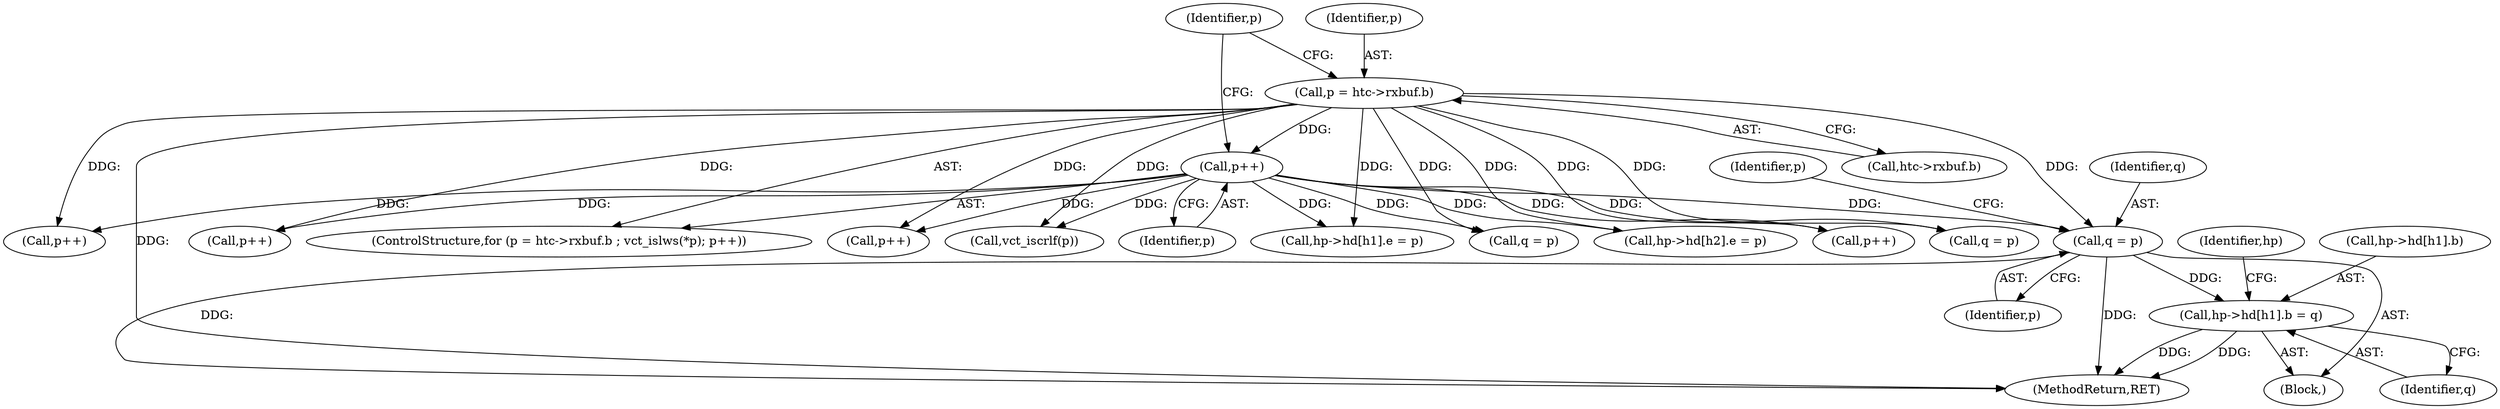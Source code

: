 digraph "0_Varnish-Cache_85e8468bec9416bd7e16b0d80cb820ecd2b330c3_0@array" {
"1000160" [label="(Call,hp->hd[h1].b = q)"];
"1000143" [label="(Call,q = p)"];
"1000140" [label="(Call,p++)"];
"1000130" [label="(Call,p = htc->rxbuf.b)"];
"1000254" [label="(Call,vct_iscrlf(p))"];
"1000240" [label="(Call,p++)"];
"1000116" [label="(Block,)"];
"1000151" [label="(Call,p++)"];
"1000144" [label="(Identifier,q)"];
"1000129" [label="(ControlStructure,for (p = htc->rxbuf.b ; vct_islws(*p); p++))"];
"1000359" [label="(MethodReturn,RET)"];
"1000199" [label="(Call,p++)"];
"1000169" [label="(Call,hp->hd[h1].e = p)"];
"1000249" [label="(Call,q = p)"];
"1000140" [label="(Call,p++)"];
"1000217" [label="(Call,hp->hd[h2].e = p)"];
"1000141" [label="(Identifier,p)"];
"1000161" [label="(Call,hp->hd[h1].b)"];
"1000143" [label="(Call,q = p)"];
"1000173" [label="(Identifier,hp)"];
"1000182" [label="(Call,p++)"];
"1000150" [label="(Identifier,p)"];
"1000139" [label="(Identifier,p)"];
"1000131" [label="(Identifier,p)"];
"1000145" [label="(Identifier,p)"];
"1000191" [label="(Call,q = p)"];
"1000132" [label="(Call,htc->rxbuf.b)"];
"1000160" [label="(Call,hp->hd[h1].b = q)"];
"1000130" [label="(Call,p = htc->rxbuf.b)"];
"1000168" [label="(Identifier,q)"];
"1000160" -> "1000116"  [label="AST: "];
"1000160" -> "1000168"  [label="CFG: "];
"1000161" -> "1000160"  [label="AST: "];
"1000168" -> "1000160"  [label="AST: "];
"1000173" -> "1000160"  [label="CFG: "];
"1000160" -> "1000359"  [label="DDG: "];
"1000160" -> "1000359"  [label="DDG: "];
"1000143" -> "1000160"  [label="DDG: "];
"1000143" -> "1000116"  [label="AST: "];
"1000143" -> "1000145"  [label="CFG: "];
"1000144" -> "1000143"  [label="AST: "];
"1000145" -> "1000143"  [label="AST: "];
"1000150" -> "1000143"  [label="CFG: "];
"1000143" -> "1000359"  [label="DDG: "];
"1000143" -> "1000359"  [label="DDG: "];
"1000140" -> "1000143"  [label="DDG: "];
"1000130" -> "1000143"  [label="DDG: "];
"1000140" -> "1000129"  [label="AST: "];
"1000140" -> "1000141"  [label="CFG: "];
"1000141" -> "1000140"  [label="AST: "];
"1000139" -> "1000140"  [label="CFG: "];
"1000130" -> "1000140"  [label="DDG: "];
"1000140" -> "1000151"  [label="DDG: "];
"1000140" -> "1000169"  [label="DDG: "];
"1000140" -> "1000182"  [label="DDG: "];
"1000140" -> "1000191"  [label="DDG: "];
"1000140" -> "1000199"  [label="DDG: "];
"1000140" -> "1000217"  [label="DDG: "];
"1000140" -> "1000240"  [label="DDG: "];
"1000140" -> "1000249"  [label="DDG: "];
"1000140" -> "1000254"  [label="DDG: "];
"1000130" -> "1000129"  [label="AST: "];
"1000130" -> "1000132"  [label="CFG: "];
"1000131" -> "1000130"  [label="AST: "];
"1000132" -> "1000130"  [label="AST: "];
"1000139" -> "1000130"  [label="CFG: "];
"1000130" -> "1000359"  [label="DDG: "];
"1000130" -> "1000151"  [label="DDG: "];
"1000130" -> "1000169"  [label="DDG: "];
"1000130" -> "1000182"  [label="DDG: "];
"1000130" -> "1000191"  [label="DDG: "];
"1000130" -> "1000199"  [label="DDG: "];
"1000130" -> "1000217"  [label="DDG: "];
"1000130" -> "1000240"  [label="DDG: "];
"1000130" -> "1000249"  [label="DDG: "];
"1000130" -> "1000254"  [label="DDG: "];
}
